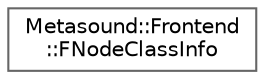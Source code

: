 digraph "Graphical Class Hierarchy"
{
 // INTERACTIVE_SVG=YES
 // LATEX_PDF_SIZE
  bgcolor="transparent";
  edge [fontname=Helvetica,fontsize=10,labelfontname=Helvetica,labelfontsize=10];
  node [fontname=Helvetica,fontsize=10,shape=box,height=0.2,width=0.4];
  rankdir="LR";
  Node0 [id="Node000000",label="Metasound::Frontend\l::FNodeClassInfo",height=0.2,width=0.4,color="grey40", fillcolor="white", style="filled",URL="$dd/d97/structMetasound_1_1Frontend_1_1FNodeClassInfo.html",tooltip="FNodeClassInfo contains a minimal set of information needed to find and query node classes."];
}
